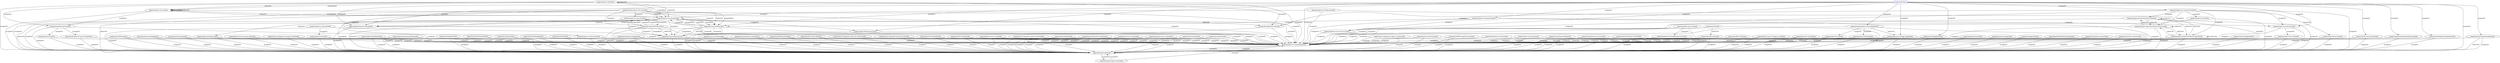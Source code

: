 // UI State Transfer Diagram
digraph {
	"/pages/jxzq/da-ka-ji-lu/index" [label="/pages/jxzq/da-ka-ji-lu/index"]
	"/pages/jxzq/ta-ren-shan-chu/index" [label="/pages/jxzq/ta-ren-shan-chu/index"]
	"/pages/hsjc/he-suan-li-shi/index" [label="/pages/hsjc/he-suan-li-shi/index"]
	"/pages/hsjc/ri-chang-jian-ce/yu-yue-ren/index" [label="/pages/hsjc/ri-chang-jian-ce/yu-yue-ren/index"]
	"/pages/jxzq/jing-xin-xiang-zhu-list/index" [label="/pages/jxzq/jing-xin-xiang-zhu-list/index"]
	"/pages/hsjc/ri-chang-jian-ce/yu-yue-time/index" [label="/pages/hsjc/ri-chang-jian-ce/yu-yue-time/index"]
	"/pages/jxzq/lou-yu-jie-guo/index" [label="/pages/jxzq/lou-yu-jie-guo/index"]
	"/pages/jxzq/cha-xun-jie-guo/index" [label="/pages/jxzq/cha-xun-jie-guo/index"]
	"/pages/hsjc/result/cancel-result/index" [label="/pages/hsjc/result/cancel-result/index"]
	"/pages/hsjc/quan-guo-yi-miao/index" [label="/pages/hsjc/quan-guo-yi-miao/index"]
	"/pages/jxzq/searchName/index" [label="/pages/jxzq/searchName/index"]
	"/pages/jxzq/personalCenterStatus/fail/index" [label="/pages/jxzq/personalCenterStatus/fail/index"]
	"/pages/hsjc/caiji-list/index" [label="/pages/hsjc/caiji-list/index"]
	"/pages/gsd-ui/g-auth/error/error" [label="/pages/gsd-ui/g-auth/error/error"]
	"/pages/jxzq/ge-ren-zhong-xin/index" [label="/pages/jxzq/ge-ren-zhong-xin/index"]
	"/pages/registration/home/index" [label="/pages/registration/home/index"]
	"/pages/fusion/taren-jia/index" [label="/pages/fusion/taren-jia/index"]
	"/pages/hsjc/ri-chang-jian-ce/cancel-result/index" [label="/pages/hsjc/ri-chang-jian-ce/cancel-result/index"]
	"/pages/registration/searchName/index" [label="/pages/registration/searchName/index"]
	"/pages/jxzq/xiao-xi-xiang-qing/index" [label="/pages/jxzq/xiao-xi-xiang-qing/index"]
	"/pages/yimiao/jieguo/index" [label="/pages/yimiao/jieguo/index"]
	"/pages/heyan/Destination/index" [label="/pages/heyan/Destination/index"]
	"/pages/jxzq/personalCenterStatus/success/index" [label="/pages/jxzq/personalCenterStatus/success/index"]
	"/pages/saomadengji/h5/index" [label="/pages/saomadengji/h5/index"]
	"/pages/jxzq/daochuchenggong/success/index" [label="/pages/jxzq/daochuchenggong/success/index"]
	"/pages/heyan/home/index" [label="/pages/heyan/home/index"]
	"/pages/jxzq/ta-ren-cha-xun/index" [label="/pages/jxzq/ta-ren-cha-xun/index"]
	"/pages/yimiao/shenqing/index" [label="/pages/yimiao/shenqing/index"]
	"/pages/jxzq/personalCenterStatus/repeat/index" [label="/pages/jxzq/personalCenterStatus/repeat/index"]
	"/pages/hsjc/home/index" [label="/pages/hsjc/home/index"]
	"/pages/hsjc/he-suan-jie-guo/index" [label="/pages/hsjc/he-suan-jie-guo/index"]
	"/pages/jxzq/ben-ren-sao-ma-ji-lv/index" [label="/pages/jxzq/ben-ren-sao-ma-ji-lv/index"]
	"/pages/hsjc/addYuyueren/index" [label="/pages/hsjc/addYuyueren/index"]
	"/pages/hsjc/ri-chang-jian-ce/yu-yue-success/index" [label="/pages/hsjc/ri-chang-jian-ce/yu-yue-success/index"]
	"/pages/hsjc/record-detail/index" [label="/pages/hsjc/record-detail/index"]
	"/pages/gsd-ui/g-auth/trface/trface" [label="/pages/gsd-ui/g-auth/trface/trface"]
	"/pages/jxzq/ti-shi-yin/index" [label="/pages/jxzq/ti-shi-yin/index"]
	"/pages/fusion/jiaowei-dengji/index" [label="/pages/fusion/jiaowei-dengji/index"]
	"/pages/jxzq/laoYaoJianKangMa/index" [label="/pages/jxzq/laoYaoJianKangMa/index"]
	"/pages/hsjc/yu-yue-home/index" [label="/pages/hsjc/yu-yue-home/index"]
	"/pages/hsjc/result/yuyue-result/index" [label="/pages/hsjc/result/yuyue-result/index"]
	"/pages/jxzq/dao-chu-ji-lu/index" [label="/pages/jxzq/dao-chu-ji-lu/index"]
	"/pages/registration/nationality/nationality" [label="/pages/registration/nationality/nationality"]
	"/pages/hsjc/info-collect/index" [label="/pages/hsjc/info-collect/index"]
	"/pages/jxzq/chu-chai-2/index" [label="/pages/jxzq/chu-chai-2/index"]
	"/pages/hsjc/he-suan-yu-yue/index" [label="/pages/hsjc/he-suan-yu-yue/index"]
	"/pages/stat/index" [label="/pages/stat/index" color=blue shape=rectangle]
	"/pages/registration/success/index" [label="/pages/registration/success/index"]
	"/pages/yimiao/home/index" [label="/pages/yimiao/home/index"]
	"/pages/hsjc/yuyue-sucess/index" [label="/pages/hsjc/yuyue-sucess/index"]
	"/pages/hsjc/shanchu/index" [label="/pages/hsjc/shanchu/index"]
	"/pages/hsjc/addTarn/index" [label="/pages/hsjc/addTarn/index"]
	"/pages/fusion/taren-dengji/index" [label="/pages/fusion/taren-dengji/index"]
	"/pages/hsjc/ta-ren-he-suan-jie-guo/index" [label="/pages/hsjc/ta-ren-he-suan-jie-guo/index"]
	"/pages/registration/tijiao/index" [label="/pages/registration/tijiao/index"]
	"/pages/jxzq/ge-ren-cheng-nuo/index" [label="/pages/jxzq/ge-ren-cheng-nuo/index"]
	"/pages/jxzq/message/success/index" [label="/pages/jxzq/message/success/index"]
	"/pages/hsjc/view-record/index" [label="/pages/hsjc/view-record/index"]
	"/pages/saomadengji/saomajieguo/index" [label="/pages/saomadengji/saomajieguo/index"]
	"/pages/heyan/province/index" [label="/pages/heyan/province/index"]
	"/pages/heyan/yan-zheng/index" [label="/pages/heyan/yan-zheng/index"]
	"/pages/jxzq/he-suan-jie-guo/index" [label="/pages/jxzq/he-suan-jie-guo/index"]
	"/pages/fusion/gj-list/index" [label="/pages/fusion/gj-list/index"]
	"/pages/jxzq/daofangren-xinxi-dengji/index" [label="/pages/jxzq/daofangren-xinxi-dengji/index"]
	"/pages/hsjc/DetailedInformation/index" [label="/pages/hsjc/DetailedInformation/index"]
	"/pages/fusion/shequ-success/index" [label="/pages/fusion/shequ-success/index"]
	"/pages/jxzq/success/index" [label="/pages/jxzq/success/index"]
	"/pages/fusion/taren-remove/index" [label="/pages/fusion/taren-remove/index"]
	"/pages/fusion/benren-list/index" [label="/pages/fusion/benren-list/index"]
	"/pages/jxzq/sao-ma-dengji-tongji/index" [label="/pages/jxzq/sao-ma-dengji-tongji/index"]
	"/pages/hsjc/add-num/index" [label="/pages/hsjc/add-num/index"]
	"/pages/jxzq/sheng-shi-list/index" [label="/pages/jxzq/sheng-shi-list/index"]
	"/pages/yimiao/xiangqing/index" [label="/pages/yimiao/xiangqing/index"]
	"/pages/hsjc/ri-chang-jian-ce/jian-ce-ji-gou/index" [label="/pages/hsjc/ri-chang-jian-ce/jian-ce-ji-gou/index"]
	"/pages/hsjc/ta-ren-lie-biao/index" [label="/pages/hsjc/ta-ren-lie-biao/index"]
	"/pages/jxzq/delMessage/success/index" [label="/pages/jxzq/delMessage/success/index"]
	"/pages/jxzq/he-suan-li-shi/index" [label="/pages/jxzq/he-suan-li-shi/index"]
	"/pages/gsd-ui/g-auth/face/face" [label="/pages/gsd-ui/g-auth/face/face"]
	"/pages/jxzq/message/index" [label="/pages/jxzq/message/index"]
	"/pages/query/inidex" [label="/pages/query/inidex"]
	"/pages/fusion/taren-success/index" [label="/pages/fusion/taren-success/index"]
	"/pages/jxzq/chu-chai/index" [label="/pages/jxzq/chu-chai/index"]
	"/pages/hsjc/ta-ren-jie-guo/index" [label="/pages/hsjc/ta-ren-jie-guo/index"]
	"/pages/fusion/shequ-dengji/index" [label="/pages/fusion/shequ-dengji/index"]
	"/pages/fusion/taren-list/index" [label="/pages/fusion/taren-list/index"]
	"/pages/registration/yan-zheng/index" [label="/pages/registration/yan-zheng/index"]
	"/pages/jxzq/search/index" [label="/pages/jxzq/search/index"]
	"/pages/jxzq/sheng-shi-qu-lian-dong/index" [label="/pages/jxzq/sheng-shi-qu-lian-dong/index"]
	"/pages/fusion/jiaowei-success/index" [label="/pages/fusion/jiaowei-success/index"]
	"/pages/jxzq/zhuang-tai-cha-xun/index" [label="/pages/jxzq/zhuang-tai-cha-xun/index"]
	"/pages/hsjc/result/export-result/index" [label="/pages/hsjc/result/export-result/index"]
	"/pages/hsjc/fill-in-info/index" [label="/pages/hsjc/fill-in-info/index"]
	"/pages/hsjc/he-suan-ri-chang-yu-yue/index" [label="/pages/hsjc/he-suan-ri-chang-yu-yue/index"]
	"/pages/stat/index" -> "/pages/gsd-ui/g-auth/face/face" [label=navigateTo]
	"/pages/stat/index" -> "/pages/jxzq/daofangren-xinxi-dengji/index" [label=navigateTo]
	"/pages/stat/index" -> "/pages/jxzq/he-suan-jie-guo/index" [label=navigateTo]
	"/pages/stat/index" -> "/pages/jxzq/message/index" [label=navigateTo]
	"/pages/stat/index" -> "/pages/jxzq/sao-ma-dengji-tongji/index" [label=navigateTo]
	"/pages/stat/index" -> "/pages/jxzq/jing-xin-xiang-zhu-list/index" [label=navigateTo]
	"/pages/stat/index" -> "/pages/saomadengji/saomajieguo/index" [label=navigateTo]
	"/pages/stat/index" -> "/pages/saomadengji/h5/index" [label=navigateTo]
	"/pages/stat/index" -> "/pages/registration/nationality/nationality" [label=navigateTo]
	"/pages/stat/index" -> "/pages/registration/yan-zheng/index" [label=navigateTo]
	"/pages/stat/index" -> "/pages/registration/success/index" [label=navigateTo]
	"/pages/stat/index" -> "/pages/jxzq/ben-ren-sao-ma-ji-lv/index" [label=navigateTo]
	"/pages/stat/index" -> "/pages/jxzq/ge-ren-zhong-xin/index" [label=navigateTo]
	"/pages/stat/index" -> "/pages/hsjc/he-suan-jie-guo/index" [label=navigateTo]
	"/pages/stat/index" -> "/pages/jxzq/xiao-xi-xiang-qing/index" [label=navigateTo]
	"/pages/stat/index" -> "/pages/registration/yan-zheng/index" [label=redirectTo]
	"/pages/stat/index" -> "/pages/jxzq/laoYaoJianKangMa/index" [label=navigateTo]
	"/pages/gsd-ui/g-auth/face/face" -> "/pages/gsd-ui/g-auth/error/error" [label=navigateTo]
	"/pages/gsd-ui/g-auth/face/face" -> "/pages/jxzq/cha-xun-jie-guo/index" [label=navigateTo]
	"/pages/gsd-ui/g-auth/face/face" -> "/pages/jxzq/message/index" [label=navigateTo]
	"/pages/gsd-ui/g-auth/face/face" -> "/pages/jxzq/cha-xun-jie-guo/index" [label=navigateBack]
	"/pages/gsd-ui/g-auth/face/face" -> "/pages/gsd-ui/g-auth/error/error" [label=navigateBack]
	"/pages/gsd-ui/g-auth/face/face" -> "/pages/gsd-ui/g-auth/error/error" [label=redirectTo]
	"/pages/gsd-ui/g-auth/face/face" -> "/pages/jxzq/cha-xun-jie-guo/index" [label=redirectTo]
	"/pages/gsd-ui/g-auth/face/face" -> "/pages/jxzq/xiao-xi-xiang-qing/index" [label=navigateTo]
	"/pages/gsd-ui/g-auth/trface/trface" -> "/pages/gsd-ui/g-auth/error/error" [label=navigateTo]
	"/pages/gsd-ui/g-auth/trface/trface" -> "/pages/gsd-ui/g-auth/error/error" [label=navigateBack]
	"/pages/gsd-ui/g-auth/trface/trface" -> "/pages/jxzq/ta-ren-cha-xun/index" [label=navigateBack]
	"/pages/gsd-ui/g-auth/trface/trface" -> "/pages/jxzq/ta-ren-cha-xun/index" [label=navigateTo]
	"/pages/gsd-ui/g-auth/trface/trface" -> "/pages/jxzq/message/index" [label=navigateTo]
	"/pages/gsd-ui/g-auth/trface/trface" -> "/pages/jxzq/xiao-xi-xiang-qing/index" [label=navigateTo]
	"/pages/gsd-ui/g-auth/trface/trface" -> "/pages/gsd-ui/g-auth/error/error" [label=redirectTo]
	"/pages/gsd-ui/g-auth/trface/trface" -> "/pages/jxzq/message/index" [label=redirectTo]
	"/pages/gsd-ui/g-auth/trface/trface" -> "/pages/jxzq/ta-ren-cha-xun/index" [label=redirectTo]
	"/pages/gsd-ui/g-auth/error/error" -> "/pages/jxzq/xiao-xi-xiang-qing/index" [label=navigateTo]
	"/pages/gsd-ui/g-auth/error/error" -> "/pages/jxzq/message/index" [label=navigateTo]
	"/pages/jxzq/ge-ren-zhong-xin/index" -> "/pages/jxzq/ben-ren-sao-ma-ji-lv/index" [label=navigateTo]
	"/pages/jxzq/ge-ren-zhong-xin/index" -> "/pages/jxzq/message/index" [label=navigateTo]
	"/pages/jxzq/ge-ren-zhong-xin/index" -> "/pages/gsd-ui/g-auth/face/face" [label=navigateTo]
	"/pages/jxzq/ge-ren-zhong-xin/index" -> "/pages/jxzq/xiao-xi-xiang-qing/index" [label=navigateTo]
	"/pages/jxzq/ge-ren-zhong-xin/index" -> "/pages/jxzq/he-suan-jie-guo/index" [label=navigateTo]
	"/pages/jxzq/personalCenterStatus/fail/index" -> "/pages/jxzq/personalCenterStatus/fail/index" [label=redirectTo]
	"/pages/jxzq/personalCenterStatus/fail/index" -> "/pages/jxzq/message/index" [label=navigateTo]
	"/pages/jxzq/personalCenterStatus/fail/index" -> "/pages/jxzq/personalCenterStatus/success/index" [label=redirectTo]
	"/pages/jxzq/personalCenterStatus/fail/index" -> "/pages/jxzq/xiao-xi-xiang-qing/index" [label=navigateTo]
	"/pages/jxzq/personalCenterStatus/fail/index" -> "/pages/jxzq/personalCenterStatus/repeat/index" [label=redirectTo]
	"/pages/jxzq/personalCenterStatus/repeat/index" -> "/pages/jxzq/personalCenterStatus/fail/index" [label=redirectTo]
	"/pages/jxzq/personalCenterStatus/repeat/index" -> "/pages/jxzq/message/index" [label=navigateTo]
	"/pages/jxzq/personalCenterStatus/repeat/index" -> "/pages/jxzq/personalCenterStatus/success/index" [label=redirectTo]
	"/pages/jxzq/personalCenterStatus/repeat/index" -> "/pages/jxzq/xiao-xi-xiang-qing/index" [label=navigateTo]
	"/pages/jxzq/personalCenterStatus/repeat/index" -> "/pages/jxzq/personalCenterStatus/repeat/index" [label=redirectTo]
	"/pages/jxzq/personalCenterStatus/success/index" -> "/pages/jxzq/personalCenterStatus/fail/index" [label=redirectTo]
	"/pages/jxzq/personalCenterStatus/success/index" -> "/pages/jxzq/message/index" [label=navigateTo]
	"/pages/jxzq/personalCenterStatus/success/index" -> "/pages/jxzq/personalCenterStatus/success/index" [label=redirectTo]
	"/pages/jxzq/personalCenterStatus/success/index" -> "/pages/jxzq/xiao-xi-xiang-qing/index" [label=navigateTo]
	"/pages/jxzq/personalCenterStatus/success/index" -> "/pages/jxzq/personalCenterStatus/repeat/index" [label=redirectTo]
	"/pages/jxzq/da-ka-ji-lu/index" -> "/pages/jxzq/xiao-xi-xiang-qing/index" [label=navigateTo]
	"/pages/jxzq/da-ka-ji-lu/index" -> "/pages/jxzq/message/index" [label=navigateTo]
	"/pages/jxzq/jing-xin-xiang-zhu-list/index" -> "/pages/fusion/taren-list/index" [label=navigateTo]
	"/pages/jxzq/jing-xin-xiang-zhu-list/index" -> "/pages/jxzq/message/index" [label=navigateTo]
	"/pages/jxzq/jing-xin-xiang-zhu-list/index" -> "/pages/jxzq/personalCenterStatus/repeat/index" [label=navigateTo]
	"/pages/jxzq/jing-xin-xiang-zhu-list/index" -> "/pages/jxzq/personalCenterStatus/fail/index" [label=navigateTo]
	"/pages/jxzq/jing-xin-xiang-zhu-list/index" -> "/pages/fusion/benren-list/index" [label=navigateTo]
	"/pages/jxzq/jing-xin-xiang-zhu-list/index" -> "/pages/jxzq/da-ka-ji-lu/index" [label=navigateTo]
	"/pages/jxzq/jing-xin-xiang-zhu-list/index" -> "/pages/jxzq/he-suan-jie-guo/index" [label=navigateTo]
	"/pages/jxzq/jing-xin-xiang-zhu-list/index" -> "/pages/jxzq/xiao-xi-xiang-qing/index" [label=navigateTo]
	"/pages/jxzq/jing-xin-xiang-zhu-list/index" -> "/pages/jxzq/personalCenterStatus/success/index" [label=navigateTo]
	"/pages/jxzq/ti-shi-yin/index" -> "/pages/jxzq/xiao-xi-xiang-qing/index" [label=navigateTo]
	"/pages/jxzq/ti-shi-yin/index" -> "/pages/jxzq/message/index" [label=navigateTo]
	"/pages/jxzq/he-suan-jie-guo/index" -> "/pages/jxzq/xiao-xi-xiang-qing/index" [label=navigateTo]
	"/pages/jxzq/he-suan-jie-guo/index" -> "/pages/jxzq/he-suan-li-shi/index" [label=navigateTo]
	"/pages/jxzq/he-suan-jie-guo/index" -> "/pages/jxzq/message/index" [label=navigateTo]
	"/pages/jxzq/he-suan-li-shi/index" -> "/pages/jxzq/xiao-xi-xiang-qing/index" [label=navigateTo]
	"/pages/jxzq/he-suan-li-shi/index" -> "/pages/jxzq/message/index" [label=navigateTo]
	"/pages/jxzq/cha-xun-jie-guo/index" -> "/pages/gsd-ui/g-auth/error/error" [label=navigateTo]
	"/pages/jxzq/cha-xun-jie-guo/index" -> "/pages/jxzq/message/index" [label=navigateTo]
	"/pages/jxzq/cha-xun-jie-guo/index" -> "/pages/registration/home/index" [label=navigateTo]
	"/pages/jxzq/cha-xun-jie-guo/index" -> "/pages/gsd-ui/g-auth/face/face" [label=navigateTo]
	"/pages/jxzq/cha-xun-jie-guo/index" -> "/pages/registration/yan-zheng/index" [label=navigateBack]
	"/pages/jxzq/cha-xun-jie-guo/index" -> "/pages/jxzq/xiao-xi-xiang-qing/index" [label=navigateTo]
	"/pages/jxzq/cha-xun-jie-guo/index" -> "/pages/registration/success/index" [label=navigateTo]
	"/pages/jxzq/cha-xun-jie-guo/index" -> "/pages/jxzq/message/index" [label=redirectTo]
	"/pages/jxzq/cha-xun-jie-guo/index" -> "/pages/registration/yan-zheng/index" [label=redirectTo]
	"/pages/jxzq/cha-xun-jie-guo/index" -> "/pages/fusion/benren-list/index" [label=redirectTo]
	"/pages/jxzq/ge-ren-cheng-nuo/index" -> "/pages/jxzq/cha-xun-jie-guo/index" [label=navigateTo]
	"/pages/jxzq/ge-ren-cheng-nuo/index" -> "/pages/jxzq/xiao-xi-xiang-qing/index" [label=navigateTo]
	"/pages/jxzq/ge-ren-cheng-nuo/index" -> "/pages/jxzq/message/index" [label=navigateTo]
	"/pages/jxzq/ta-ren-cha-xun/index" -> "/pages/gsd-ui/g-auth/error/error" [label=navigateTo]
	"/pages/jxzq/ta-ren-cha-xun/index" -> "/pages/jxzq/message/index" [label=navigateTo]
	"/pages/jxzq/ta-ren-cha-xun/index" -> "/pages/gsd-ui/g-auth/trface/trface" [label=navigateTo]
	"/pages/jxzq/ta-ren-cha-xun/index" -> "/pages/jxzq/xiao-xi-xiang-qing/index" [label=navigateTo]
	"/pages/jxzq/ta-ren-cha-xun/index" -> "/pages/jxzq/message/index" [label=redirectTo]
	"/pages/jxzq/zhuang-tai-cha-xun/index" -> "/pages/jxzq/cha-xun-jie-guo/index" [label=navigateTo]
	"/pages/jxzq/zhuang-tai-cha-xun/index" -> "/pages/gsd-ui/g-auth/face/face" [label=navigateBack]
	"/pages/jxzq/zhuang-tai-cha-xun/index" -> "/pages/gsd-ui/g-auth/face/face" [label=navigateTo]
	"/pages/jxzq/zhuang-tai-cha-xun/index" -> "/pages/gsd-ui/g-auth/trface/trface" [label=navigateTo]
	"/pages/jxzq/zhuang-tai-cha-xun/index" -> "/pages/jxzq/ta-ren-cha-xun/index" [label=navigateTo]
	"/pages/jxzq/zhuang-tai-cha-xun/index" -> "/pages/jxzq/message/index" [label=navigateTo]
	"/pages/jxzq/zhuang-tai-cha-xun/index" -> "/pages/jxzq/xiao-xi-xiang-qing/index" [label=navigateTo]
	"/pages/jxzq/zhuang-tai-cha-xun/index" -> "/pages/jxzq/ta-ren-shan-chu/index" [label=navigateTo]
	"/pages/jxzq/zhuang-tai-cha-xun/index" -> "/pages/gsd-ui/g-auth/face/face" [label=redirectTo]
	"/pages/jxzq/zhuang-tai-cha-xun/index" -> "/pages/jxzq/message/index" [label=redirectTo]
	"/pages/jxzq/ta-ren-shan-chu/index" -> "/pages/jxzq/xiao-xi-xiang-qing/index" [label=navigateTo]
	"/pages/jxzq/ta-ren-shan-chu/index" -> "/pages/jxzq/message/index" [label=navigateTo]
	"/pages/jxzq/chu-chai/index" -> "/pages/jxzq/sheng-shi-list/index" [label=navigateTo]
	"/pages/jxzq/chu-chai/index" -> "/pages/jxzq/chu-chai-2/index" [label=navigateBack]
	"/pages/jxzq/chu-chai/index" -> "/pages/jxzq/cha-xun-jie-guo/index" [label=navigateBack]
	"/pages/jxzq/chu-chai/index" -> "/pages/jxzq/message/index" [label=navigateTo]
	"/pages/jxzq/chu-chai/index" -> "/pages/jxzq/xiao-xi-xiang-qing/index" [label=navigateTo]
	"/pages/jxzq/chu-chai/index" -> "/pages/fusion/benren-list/index" [label=navigateTo]
	"/pages/jxzq/chu-chai/index" -> "/pages/jxzq/chu-chai-2/index" [label=redirectTo]
	"/pages/jxzq/chu-chai/index" -> "/pages/jxzq/cha-xun-jie-guo/index" [label=redirectTo]
	"/pages/jxzq/chu-chai/index" -> "/pages/jxzq/chu-chai/index" [label=redirectTo]
	"/pages/jxzq/chu-chai-2/index" -> "/pages/jxzq/sheng-shi-list/index" [label=navigateTo]
	"/pages/jxzq/chu-chai-2/index" -> "/pages/jxzq/chu-chai-2/index" [label=navigateBack]
	"/pages/jxzq/chu-chai-2/index" -> "/pages/jxzq/cha-xun-jie-guo/index" [label=navigateBack]
	"/pages/jxzq/chu-chai-2/index" -> "/pages/jxzq/message/index" [label=navigateTo]
	"/pages/jxzq/chu-chai-2/index" -> "/pages/jxzq/xiao-xi-xiang-qing/index" [label=navigateTo]
	"/pages/jxzq/chu-chai-2/index" -> "/pages/jxzq/cha-xun-jie-guo/index" [label=redirectTo]
	"/pages/jxzq/chu-chai-2/index" -> "/pages/jxzq/chu-chai-2/index" [label=redirectTo]
	"/pages/jxzq/sheng-shi-qu-lian-dong/index" -> "/pages/jxzq/xiao-xi-xiang-qing/index" [label=navigateTo]
	"/pages/jxzq/sheng-shi-qu-lian-dong/index" -> "/pages/jxzq/message/index" [label=navigateTo]
	"/pages/jxzq/sheng-shi-list/index" -> "/pages/jxzq/sheng-shi-qu-lian-dong/index" [label=navigateTo]
	"/pages/jxzq/sheng-shi-list/index" -> "/pages/jxzq/message/index" [label=navigateTo]
	"/pages/jxzq/sheng-shi-list/index" -> "/pages/jxzq/xiao-xi-xiang-qing/index" [label=navigateTo]
	"/pages/jxzq/sheng-shi-list/index" -> "/pages/jxzq/search/index" [label=navigateTo]
	"/pages/jxzq/lou-yu-jie-guo/index" -> "/pages/jxzq/xiao-xi-xiang-qing/index" [label=navigateTo]
	"/pages/jxzq/lou-yu-jie-guo/index" -> "/pages/jxzq/success/index" [label=navigateTo]
	"/pages/jxzq/lou-yu-jie-guo/index" -> "/pages/jxzq/message/index" [label=navigateTo]
	"/pages/jxzq/searchName/index" -> "/pages/jxzq/xiao-xi-xiang-qing/index" [label=navigateTo]
	"/pages/jxzq/searchName/index" -> "/pages/jxzq/message/index" [label=navigateTo]
	"/pages/jxzq/search/index" -> "/pages/jxzq/xiao-xi-xiang-qing/index" [label=navigateTo]
	"/pages/jxzq/search/index" -> "/pages/jxzq/message/index" [label=navigateTo]
	"/pages/jxzq/success/index" -> "/pages/jxzq/xiao-xi-xiang-qing/index" [label=navigateTo]
	"/pages/jxzq/success/index" -> "/pages/jxzq/message/index" [label=navigateTo]
	"/pages/jxzq/message/index" -> "/pages/jxzq/xiao-xi-xiang-qing/index" [label=navigateTo]
	"/pages/jxzq/message/index" -> "/pages/jxzq/message/success/index" [label=navigateTo]
	"/pages/jxzq/message/index" -> "/pages/jxzq/message/index" [label=navigateTo]
	"/pages/jxzq/message/success/index" -> "/pages/jxzq/xiao-xi-xiang-qing/index" [label=navigateTo]
	"/pages/jxzq/message/success/index" -> "/pages/jxzq/message/index" [label=navigateTo]
	"/pages/jxzq/delMessage/success/index" -> "/pages/jxzq/xiao-xi-xiang-qing/index" [label=navigateTo]
	"/pages/jxzq/delMessage/success/index" -> "/pages/jxzq/message/index" [label=navigateTo]
	"/pages/jxzq/daochuchenggong/success/index" -> "/pages/jxzq/xiao-xi-xiang-qing/index" [label=navigateTo]
	"/pages/jxzq/daochuchenggong/success/index" -> "/pages/jxzq/message/index" [label=navigateTo]
	"/pages/jxzq/xiao-xi-xiang-qing/index" -> "/pages/jxzq/xiao-xi-xiang-qing/index" [label=navigateTo]
	"/pages/jxzq/xiao-xi-xiang-qing/index" -> "/pages/jxzq/message/index" [label=navigateTo]
	"/pages/jxzq/sao-ma-dengji-tongji/index" -> "/pages/jxzq/xiao-xi-xiang-qing/index" [label=navigateTo]
	"/pages/jxzq/sao-ma-dengji-tongji/index" -> "/pages/jxzq/message/index" [label=navigateTo]
	"/pages/jxzq/ben-ren-sao-ma-ji-lv/index" -> "/pages/jxzq/xiao-xi-xiang-qing/index" [label=navigateTo]
	"/pages/jxzq/ben-ren-sao-ma-ji-lv/index" -> "/pages/jxzq/message/index" [label=navigateTo]
	"/pages/jxzq/dao-chu-ji-lu/index" -> "/pages/jxzq/xiao-xi-xiang-qing/index" [label=navigateTo]
	"/pages/jxzq/dao-chu-ji-lu/index" -> "/pages/jxzq/message/index" [label=navigateTo]
	"/pages/jxzq/dao-chu-ji-lu/index" -> "/pages/jxzq/daochuchenggong/success/index" [label=navigateTo]
	"/pages/jxzq/daofangren-xinxi-dengji/index" -> "/pages/jxzq/message/index" [label=navigateTo]
	"/pages/jxzq/daofangren-xinxi-dengji/index" -> "/pages/jxzq/ti-shi-yin/index" [label=navigateTo]
	"/pages/jxzq/daofangren-xinxi-dengji/index" -> "/pages/jxzq/xiao-xi-xiang-qing/index" [label=navigateTo]
	"/pages/jxzq/daofangren-xinxi-dengji/index" -> "/pages/jxzq/searchName/index" [label=navigateTo]
	"/pages/jxzq/daofangren-xinxi-dengji/index" -> "/pages/jxzq/sao-ma-dengji-tongji/index" [label=redirectTo]
	"/pages/jxzq/laoYaoJianKangMa/index" -> "/pages/jxzq/xiao-xi-xiang-qing/index" [label=navigateTo]
	"/pages/jxzq/laoYaoJianKangMa/index" -> "/pages/jxzq/message/index" [label=redirectTo]
	"/pages/jxzq/laoYaoJianKangMa/index" -> "/pages/jxzq/message/index" [label=navigateTo]
	"/pages/query/inidex" -> "/pages/jxzq/xiao-xi-xiang-qing/index" [label=navigateTo]
	"/pages/query/inidex" -> "/pages/hsjc/add-num/index" [label=redirectTo]
	"/pages/query/inidex" -> "/pages/jxzq/message/index" [label=navigateTo]
	"/pages/fusion/shequ-dengji/index" -> "/pages/jxzq/xiao-xi-xiang-qing/index" [label=navigateTo]
	"/pages/fusion/shequ-dengji/index" -> "/pages/jxzq/message/index" [label=navigateTo]
	"/pages/fusion/benren-list/index" -> "/pages/jxzq/xiao-xi-xiang-qing/index" [label=navigateTo]
	"/pages/fusion/benren-list/index" -> "/pages/jxzq/message/index" [label=navigateTo]
	"/pages/fusion/jiaowei-dengji/index" -> "/pages/jxzq/xiao-xi-xiang-qing/index" [label=navigateTo]
	"/pages/fusion/jiaowei-dengji/index" -> "/pages/jxzq/message/index" [label=navigateTo]
	"/pages/fusion/jiaowei-success/index" -> "/pages/jxzq/xiao-xi-xiang-qing/index" [label=navigateTo]
	"/pages/fusion/jiaowei-success/index" -> "/pages/jxzq/message/index" [label=navigateTo]
	"/pages/fusion/shequ-success/index" -> "/pages/jxzq/xiao-xi-xiang-qing/index" [label=navigateTo]
	"/pages/fusion/shequ-success/index" -> "/pages/jxzq/message/index" [label=navigateTo]
	"/pages/fusion/taren-list/index" -> "/pages/jxzq/xiao-xi-xiang-qing/index" [label=navigateTo]
	"/pages/fusion/taren-list/index" -> "/pages/jxzq/message/index" [label=navigateTo]
	"/pages/fusion/taren-jia/index" -> "/pages/jxzq/xiao-xi-xiang-qing/index" [label=navigateTo]
	"/pages/fusion/taren-jia/index" -> "/pages/jxzq/message/index" [label=navigateTo]
	"/pages/fusion/taren-dengji/index" -> "/pages/jxzq/xiao-xi-xiang-qing/index" [label=navigateTo]
	"/pages/fusion/taren-dengji/index" -> "/pages/jxzq/message/index" [label=navigateTo]
	"/pages/fusion/taren-success/index" -> "/pages/jxzq/xiao-xi-xiang-qing/index" [label=navigateTo]
	"/pages/fusion/taren-success/index" -> "/pages/jxzq/message/index" [label=navigateTo]
	"/pages/fusion/taren-remove/index" -> "/pages/jxzq/xiao-xi-xiang-qing/index" [label=navigateTo]
	"/pages/fusion/taren-remove/index" -> "/pages/jxzq/message/index" [label=navigateTo]
	"/pages/fusion/gj-list/index" -> "/pages/jxzq/xiao-xi-xiang-qing/index" [label=navigateTo]
	"/pages/fusion/gj-list/index" -> "/pages/jxzq/message/index" [label=navigateTo]
	"/pages/hsjc/home/index" -> "/pages/jxzq/xiao-xi-xiang-qing/index" [label=navigateTo]
	"/pages/hsjc/home/index" -> "/pages/jxzq/message/index" [label=navigateTo]
	"/pages/hsjc/view-record/index" -> "/pages/jxzq/xiao-xi-xiang-qing/index" [label=navigateTo]
	"/pages/hsjc/view-record/index" -> "/pages/jxzq/message/index" [label=navigateTo]
	"/pages/hsjc/record-detail/index" -> "/pages/jxzq/xiao-xi-xiang-qing/index" [label=navigateTo]
	"/pages/hsjc/record-detail/index" -> "/pages/jxzq/message/index" [label=navigateTo]
	"/pages/hsjc/yu-yue-home/index" -> "/pages/jxzq/xiao-xi-xiang-qing/index" [label=navigateTo]
	"/pages/hsjc/yu-yue-home/index" -> "/pages/jxzq/message/index" [label=navigateTo]
	"/pages/hsjc/add-num/index" -> "/pages/jxzq/xiao-xi-xiang-qing/index" [label=navigateTo]
	"/pages/hsjc/add-num/index" -> "/pages/jxzq/message/index" [label=navigateTo]
	"/pages/hsjc/yuyue-sucess/index" -> "/pages/jxzq/xiao-xi-xiang-qing/index" [label=navigateTo]
	"/pages/hsjc/yuyue-sucess/index" -> "/pages/jxzq/message/index" [label=navigateTo]
	"/pages/hsjc/info-collect/index" -> "/pages/jxzq/xiao-xi-xiang-qing/index" [label=navigateTo]
	"/pages/hsjc/info-collect/index" -> "/pages/jxzq/message/index" [label=navigateTo]
	"/pages/hsjc/fill-in-info/index" -> "/pages/jxzq/xiao-xi-xiang-qing/index" [label=navigateTo]
	"/pages/hsjc/fill-in-info/index" -> "/pages/jxzq/message/index" [label=navigateTo]
	"/pages/hsjc/he-suan-jie-guo/index" -> "/pages/jxzq/xiao-xi-xiang-qing/index" [label=navigateTo]
	"/pages/hsjc/he-suan-jie-guo/index" -> "/pages/jxzq/message/index" [label=navigateTo]
	"/pages/hsjc/result/cancel-result/index" -> "/pages/jxzq/xiao-xi-xiang-qing/index" [label=navigateTo]
	"/pages/hsjc/result/cancel-result/index" -> "/pages/jxzq/message/index" [label=navigateTo]
	"/pages/hsjc/result/yuyue-result/index" -> "/pages/jxzq/xiao-xi-xiang-qing/index" [label=navigateTo]
	"/pages/hsjc/result/yuyue-result/index" -> "/pages/jxzq/message/index" [label=navigateTo]
	"/pages/hsjc/result/export-result/index" -> "/pages/jxzq/xiao-xi-xiang-qing/index" [label=navigateTo]
	"/pages/hsjc/result/export-result/index" -> "/pages/jxzq/message/index" [label=navigateTo]
	"/pages/hsjc/he-suan-yu-yue/index" -> "/pages/jxzq/xiao-xi-xiang-qing/index" [label=navigateTo]
	"/pages/hsjc/he-suan-yu-yue/index" -> "/pages/jxzq/message/index" [label=navigateTo]
	"/pages/hsjc/he-suan-ri-chang-yu-yue/index" -> "/pages/jxzq/xiao-xi-xiang-qing/index" [label=navigateTo]
	"/pages/hsjc/he-suan-ri-chang-yu-yue/index" -> "/pages/jxzq/message/index" [label=navigateTo]
	"/pages/hsjc/ri-chang-jian-ce/jian-ce-ji-gou/index" -> "/pages/jxzq/xiao-xi-xiang-qing/index" [label=navigateTo]
	"/pages/hsjc/ri-chang-jian-ce/jian-ce-ji-gou/index" -> "/pages/jxzq/message/index" [label=navigateTo]
	"/pages/hsjc/ri-chang-jian-ce/yu-yue-ren/index" -> "/pages/jxzq/xiao-xi-xiang-qing/index" [label=navigateTo]
	"/pages/hsjc/ri-chang-jian-ce/yu-yue-ren/index" -> "/pages/jxzq/message/index" [label=navigateTo]
	"/pages/hsjc/ri-chang-jian-ce/yu-yue-success/index" -> "/pages/jxzq/xiao-xi-xiang-qing/index" [label=navigateTo]
	"/pages/hsjc/ri-chang-jian-ce/yu-yue-success/index" -> "/pages/jxzq/message/index" [label=navigateTo]
	"/pages/hsjc/ri-chang-jian-ce/yu-yue-time/index" -> "/pages/jxzq/xiao-xi-xiang-qing/index" [label=navigateTo]
	"/pages/hsjc/ri-chang-jian-ce/yu-yue-time/index" -> "/pages/jxzq/message/index" [label=navigateTo]
	"/pages/hsjc/ri-chang-jian-ce/cancel-result/index" -> "/pages/jxzq/xiao-xi-xiang-qing/index" [label=navigateTo]
	"/pages/hsjc/ri-chang-jian-ce/cancel-result/index" -> "/pages/jxzq/message/index" [label=navigateTo]
	"/pages/hsjc/addTarn/index" -> "/pages/jxzq/xiao-xi-xiang-qing/index" [label=navigateTo]
	"/pages/hsjc/addTarn/index" -> "/pages/jxzq/message/index" [label=navigateTo]
	"/pages/hsjc/addYuyueren/index" -> "/pages/jxzq/xiao-xi-xiang-qing/index" [label=navigateTo]
	"/pages/hsjc/addYuyueren/index" -> "/pages/jxzq/message/index" [label=navigateTo]
	"/pages/hsjc/he-suan-li-shi/index" -> "/pages/jxzq/xiao-xi-xiang-qing/index" [label=navigateTo]
	"/pages/hsjc/he-suan-li-shi/index" -> "/pages/jxzq/message/index" [label=navigateTo]
	"/pages/hsjc/ta-ren-jie-guo/index" -> "/pages/jxzq/xiao-xi-xiang-qing/index" [label=navigateTo]
	"/pages/hsjc/ta-ren-jie-guo/index" -> "/pages/jxzq/message/index" [label=navigateTo]
	"/pages/hsjc/ta-ren-he-suan-jie-guo/index" -> "/pages/jxzq/xiao-xi-xiang-qing/index" [label=navigateTo]
	"/pages/hsjc/ta-ren-he-suan-jie-guo/index" -> "/pages/jxzq/message/index" [label=navigateTo]
	"/pages/hsjc/ta-ren-lie-biao/index" -> "/pages/jxzq/xiao-xi-xiang-qing/index" [label=navigateTo]
	"/pages/hsjc/ta-ren-lie-biao/index" -> "/pages/jxzq/message/index" [label=navigateTo]
	"/pages/hsjc/DetailedInformation/index" -> "/pages/jxzq/xiao-xi-xiang-qing/index" [label=navigateTo]
	"/pages/hsjc/DetailedInformation/index" -> "/pages/jxzq/message/index" [label=navigateTo]
	"/pages/hsjc/shanchu/index" -> "/pages/jxzq/xiao-xi-xiang-qing/index" [label=navigateTo]
	"/pages/hsjc/shanchu/index" -> "/pages/jxzq/message/index" [label=navigateTo]
	"/pages/hsjc/caiji-list/index" -> "/pages/jxzq/xiao-xi-xiang-qing/index" [label=navigateTo]
	"/pages/hsjc/caiji-list/index" -> "/pages/jxzq/message/index" [label=navigateTo]
	"/pages/hsjc/quan-guo-yi-miao/index" -> "/pages/jxzq/xiao-xi-xiang-qing/index" [label=navigateTo]
	"/pages/hsjc/quan-guo-yi-miao/index" -> "/pages/jxzq/message/index" [label=navigateTo]
	"/pages/heyan/home/index" -> "/pages/jxzq/xiao-xi-xiang-qing/index" [label=navigateTo]
	"/pages/heyan/home/index" -> "/pages/jxzq/message/index" [label=navigateTo]
	"/pages/heyan/yan-zheng/index" -> "/pages/jxzq/xiao-xi-xiang-qing/index" [label=navigateTo]
	"/pages/heyan/yan-zheng/index" -> "/pages/jxzq/message/index" [label=navigateTo]
	"/pages/heyan/Destination/index" -> "/pages/jxzq/xiao-xi-xiang-qing/index" [label=navigateTo]
	"/pages/heyan/Destination/index" -> "/pages/jxzq/message/index" [label=navigateTo]
	"/pages/heyan/province/index" -> "/pages/jxzq/xiao-xi-xiang-qing/index" [label=navigateTo]
	"/pages/heyan/province/index" -> "/pages/jxzq/message/index" [label=navigateTo]
	"/pages/yimiao/home/index" -> "/pages/jxzq/xiao-xi-xiang-qing/index" [label=navigateTo]
	"/pages/yimiao/home/index" -> "/pages/jxzq/message/index" [label=navigateTo]
	"/pages/yimiao/shenqing/index" -> "/pages/jxzq/xiao-xi-xiang-qing/index" [label=navigateTo]
	"/pages/yimiao/shenqing/index" -> "/pages/jxzq/message/index" [label=navigateTo]
	"/pages/yimiao/xiangqing/index" -> "/pages/jxzq/xiao-xi-xiang-qing/index" [label=navigateTo]
	"/pages/yimiao/xiangqing/index" -> "/pages/jxzq/message/index" [label=navigateTo]
	"/pages/yimiao/jieguo/index" -> "/pages/jxzq/xiao-xi-xiang-qing/index" [label=navigateTo]
	"/pages/yimiao/jieguo/index" -> "/pages/jxzq/message/index" [label=navigateTo]
	"/pages/registration/home/index" -> "/pages/jxzq/xiao-xi-xiang-qing/index" [label=navigateTo]
	"/pages/registration/home/index" -> "/pages/jxzq/message/index" [label=navigateTo]
	"/pages/registration/success/index" -> "/pages/jxzq/xiao-xi-xiang-qing/index" [label=navigateTo]
	"/pages/registration/success/index" -> "/pages/jxzq/message/index" [label=navigateTo]
	"/pages/registration/yan-zheng/index" -> "/pages/jxzq/xiao-xi-xiang-qing/index" [label=navigateTo]
	"/pages/registration/yan-zheng/index" -> "/pages/jxzq/message/index" [label=navigateTo]
	"/pages/registration/tijiao/index" -> "/pages/jxzq/xiao-xi-xiang-qing/index" [label=navigateTo]
	"/pages/registration/tijiao/index" -> "/pages/jxzq/message/index" [label=navigateTo]
	"/pages/registration/searchName/index" -> "/pages/jxzq/xiao-xi-xiang-qing/index" [label=navigateTo]
	"/pages/registration/searchName/index" -> "/pages/jxzq/message/index" [label=navigateTo]
	"/pages/registration/nationality/nationality" -> "/pages/jxzq/xiao-xi-xiang-qing/index" [label=navigateTo]
	"/pages/registration/nationality/nationality" -> "/pages/jxzq/message/index" [label=navigateTo]
	"/pages/saomadengji/saomajieguo/index" -> "/pages/jxzq/xiao-xi-xiang-qing/index" [label=navigateTo]
	"/pages/saomadengji/saomajieguo/index" -> "/pages/jxzq/message/index" [label=navigateTo]
	"/pages/saomadengji/h5/index" -> "/pages/jxzq/xiao-xi-xiang-qing/index" [label=navigateTo]
	"/pages/saomadengji/h5/index" -> "/pages/jxzq/message/index" [label=navigateTo]
}
